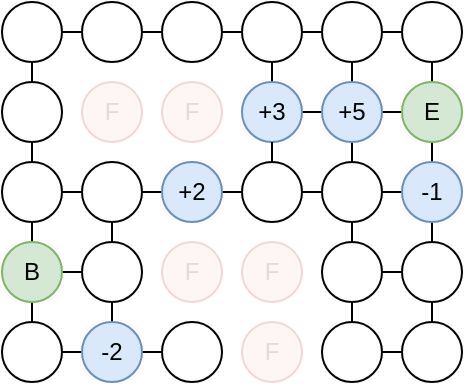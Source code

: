 <mxfile version="24.9.0">
  <diagram name="Page-1" id="T8_Pfgg00Lvm1iwahL-D">
    <mxGraphModel dx="1434" dy="761" grid="1" gridSize="10" guides="1" tooltips="1" connect="1" arrows="1" fold="1" page="1" pageScale="1" pageWidth="850" pageHeight="1100" background="none" math="0" shadow="0">
      <root>
        <mxCell id="0" />
        <mxCell id="1" parent="0" />
        <mxCell id="zwHaXnJJu50ZExK3UD_E-3" style="edgeStyle=orthogonalEdgeStyle;rounded=0;orthogonalLoop=1;jettySize=auto;html=1;exitX=1;exitY=0.5;exitDx=0;exitDy=0;entryX=0;entryY=0.5;entryDx=0;entryDy=0;endArrow=none;endFill=0;" parent="1" source="qssM28EAout3t3XQj-o4-5" target="qssM28EAout3t3XQj-o4-8" edge="1">
          <mxGeometry relative="1" as="geometry" />
        </mxCell>
        <mxCell id="qssM28EAout3t3XQj-o4-5" value="" style="ellipse;whiteSpace=wrap;html=1;aspect=fixed;labelBackgroundColor=none;rounded=0;" parent="1" vertex="1">
          <mxGeometry x="130" y="240" width="30" height="30" as="geometry" />
        </mxCell>
        <mxCell id="zwHaXnJJu50ZExK3UD_E-4" style="edgeStyle=orthogonalEdgeStyle;rounded=0;orthogonalLoop=1;jettySize=auto;html=1;exitX=1;exitY=0.5;exitDx=0;exitDy=0;entryX=0;entryY=0.5;entryDx=0;entryDy=0;endArrow=none;endFill=0;" parent="1" source="qssM28EAout3t3XQj-o4-8" target="qssM28EAout3t3XQj-o4-9" edge="1">
          <mxGeometry relative="1" as="geometry" />
        </mxCell>
        <mxCell id="qssM28EAout3t3XQj-o4-8" value="" style="ellipse;whiteSpace=wrap;html=1;aspect=fixed;labelBackgroundColor=none;rounded=0;" parent="1" vertex="1">
          <mxGeometry x="170" y="240" width="30" height="30" as="geometry" />
        </mxCell>
        <mxCell id="zwHaXnJJu50ZExK3UD_E-5" style="edgeStyle=orthogonalEdgeStyle;rounded=0;orthogonalLoop=1;jettySize=auto;html=1;exitX=1;exitY=0.5;exitDx=0;exitDy=0;entryX=0;entryY=0.5;entryDx=0;entryDy=0;endArrow=none;endFill=0;" parent="1" source="qssM28EAout3t3XQj-o4-9" target="qssM28EAout3t3XQj-o4-24" edge="1">
          <mxGeometry relative="1" as="geometry" />
        </mxCell>
        <mxCell id="qssM28EAout3t3XQj-o4-9" value="" style="ellipse;whiteSpace=wrap;html=1;aspect=fixed;labelBackgroundColor=none;rounded=0;" parent="1" vertex="1">
          <mxGeometry x="210" y="240" width="30" height="30" as="geometry" />
        </mxCell>
        <mxCell id="zwHaXnJJu50ZExK3UD_E-18" style="edgeStyle=orthogonalEdgeStyle;rounded=0;orthogonalLoop=1;jettySize=auto;html=1;exitX=0.5;exitY=0;exitDx=0;exitDy=0;entryX=0.5;entryY=1;entryDx=0;entryDy=0;endArrow=none;endFill=0;" parent="1" source="qssM28EAout3t3XQj-o4-15" target="qssM28EAout3t3XQj-o4-5" edge="1">
          <mxGeometry relative="1" as="geometry" />
        </mxCell>
        <mxCell id="zwHaXnJJu50ZExK3UD_E-19" style="edgeStyle=orthogonalEdgeStyle;rounded=0;orthogonalLoop=1;jettySize=auto;html=1;exitX=0.5;exitY=1;exitDx=0;exitDy=0;entryX=0.5;entryY=0;entryDx=0;entryDy=0;endArrow=none;endFill=0;" parent="1" source="qssM28EAout3t3XQj-o4-15" target="qssM28EAout3t3XQj-o4-17" edge="1">
          <mxGeometry relative="1" as="geometry" />
        </mxCell>
        <mxCell id="qssM28EAout3t3XQj-o4-15" value="" style="ellipse;whiteSpace=wrap;html=1;aspect=fixed;labelBackgroundColor=none;rounded=0;" parent="1" vertex="1">
          <mxGeometry x="130" y="280" width="30" height="30" as="geometry" />
        </mxCell>
        <mxCell id="zwHaXnJJu50ZExK3UD_E-20" style="edgeStyle=orthogonalEdgeStyle;rounded=0;orthogonalLoop=1;jettySize=auto;html=1;exitX=1;exitY=0.5;exitDx=0;exitDy=0;entryX=0;entryY=0.5;entryDx=0;entryDy=0;endArrow=none;endFill=0;" parent="1" source="qssM28EAout3t3XQj-o4-17" target="qssM28EAout3t3XQj-o4-20" edge="1">
          <mxGeometry relative="1" as="geometry" />
        </mxCell>
        <mxCell id="qssM28EAout3t3XQj-o4-17" value="" style="ellipse;whiteSpace=wrap;html=1;aspect=fixed;labelBackgroundColor=none;rounded=0;" parent="1" vertex="1">
          <mxGeometry x="130" y="320" width="30" height="30" as="geometry" />
        </mxCell>
        <mxCell id="qssM28EAout3t3XQj-o4-18" value="F" style="ellipse;whiteSpace=wrap;html=1;aspect=fixed;labelBackgroundColor=none;rounded=0;fillColor=#f8cecc;strokeColor=#b85450;opacity=20;fillOpacity=100;noLabel=0;editable=1;movable=1;resizable=1;rotatable=1;deletable=1;locked=0;connectable=1;treeFolding=0;textOpacity=10;" parent="1" vertex="1">
          <mxGeometry x="170" y="280" width="30" height="30" as="geometry" />
        </mxCell>
        <mxCell id="qssM28EAout3t3XQj-o4-19" value="F" style="ellipse;whiteSpace=wrap;html=1;aspect=fixed;labelBackgroundColor=none;rounded=0;fillColor=#f8cecc;strokeColor=#b85450;opacity=20;fillOpacity=100;noLabel=0;editable=1;movable=1;resizable=1;rotatable=1;deletable=1;locked=0;connectable=1;treeFolding=0;textOpacity=10;" parent="1" vertex="1">
          <mxGeometry x="210" y="280" width="30" height="30" as="geometry" />
        </mxCell>
        <mxCell id="zwHaXnJJu50ZExK3UD_E-36" style="edgeStyle=orthogonalEdgeStyle;rounded=0;orthogonalLoop=1;jettySize=auto;html=1;exitX=0.5;exitY=1;exitDx=0;exitDy=0;entryX=0.5;entryY=0;entryDx=0;entryDy=0;endArrow=none;endFill=0;" parent="1" source="qssM28EAout3t3XQj-o4-20" target="qssM28EAout3t3XQj-o4-50" edge="1">
          <mxGeometry relative="1" as="geometry" />
        </mxCell>
        <mxCell id="qssM28EAout3t3XQj-o4-20" value="" style="ellipse;whiteSpace=wrap;html=1;aspect=fixed;labelBackgroundColor=none;rounded=0;" parent="1" vertex="1">
          <mxGeometry x="170" y="320" width="30" height="30" as="geometry" />
        </mxCell>
        <mxCell id="zwHaXnJJu50ZExK3UD_E-23" style="edgeStyle=orthogonalEdgeStyle;rounded=0;orthogonalLoop=1;jettySize=auto;html=1;exitX=0;exitY=0.5;exitDx=0;exitDy=0;entryX=1;entryY=0.5;entryDx=0;entryDy=0;endArrow=none;endFill=0;" parent="1" source="qssM28EAout3t3XQj-o4-21" target="qssM28EAout3t3XQj-o4-20" edge="1">
          <mxGeometry relative="1" as="geometry" />
        </mxCell>
        <mxCell id="zwHaXnJJu50ZExK3UD_E-24" style="edgeStyle=orthogonalEdgeStyle;rounded=0;orthogonalLoop=1;jettySize=auto;html=1;exitX=1;exitY=0.5;exitDx=0;exitDy=0;entryX=0;entryY=0.5;entryDx=0;entryDy=0;endArrow=none;endFill=0;" parent="1" source="qssM28EAout3t3XQj-o4-21" target="qssM28EAout3t3XQj-o4-32" edge="1">
          <mxGeometry relative="1" as="geometry" />
        </mxCell>
        <mxCell id="qssM28EAout3t3XQj-o4-21" value="+2" style="ellipse;whiteSpace=wrap;html=1;aspect=fixed;labelBackgroundColor=none;rounded=0;fillColor=#dae8fc;strokeColor=#6c8ebf;" parent="1" vertex="1">
          <mxGeometry x="210" y="320" width="30" height="30" as="geometry" />
        </mxCell>
        <mxCell id="zwHaXnJJu50ZExK3UD_E-6" style="edgeStyle=orthogonalEdgeStyle;rounded=0;orthogonalLoop=1;jettySize=auto;html=1;exitX=1;exitY=0.5;exitDx=0;exitDy=0;entryX=0;entryY=0.5;entryDx=0;entryDy=0;endArrow=none;endFill=0;" parent="1" source="qssM28EAout3t3XQj-o4-24" target="qssM28EAout3t3XQj-o4-25" edge="1">
          <mxGeometry relative="1" as="geometry" />
        </mxCell>
        <mxCell id="qssM28EAout3t3XQj-o4-24" value="" style="ellipse;whiteSpace=wrap;html=1;aspect=fixed;labelBackgroundColor=none;rounded=0;" parent="1" vertex="1">
          <mxGeometry x="250" y="240" width="30" height="30" as="geometry" />
        </mxCell>
        <mxCell id="zwHaXnJJu50ZExK3UD_E-7" style="edgeStyle=orthogonalEdgeStyle;rounded=0;orthogonalLoop=1;jettySize=auto;html=1;exitX=1;exitY=0.5;exitDx=0;exitDy=0;entryX=0;entryY=0.5;entryDx=0;entryDy=0;endArrow=none;endFill=0;" parent="1" source="qssM28EAout3t3XQj-o4-25" target="qssM28EAout3t3XQj-o4-28" edge="1">
          <mxGeometry relative="1" as="geometry" />
        </mxCell>
        <mxCell id="qssM28EAout3t3XQj-o4-25" value="" style="ellipse;whiteSpace=wrap;html=1;aspect=fixed;labelBackgroundColor=none;rounded=0;" parent="1" vertex="1">
          <mxGeometry x="290" y="240" width="30" height="30" as="geometry" />
        </mxCell>
        <mxCell id="zwHaXnJJu50ZExK3UD_E-8" style="edgeStyle=orthogonalEdgeStyle;rounded=0;orthogonalLoop=1;jettySize=auto;html=1;exitX=0.5;exitY=1;exitDx=0;exitDy=0;entryX=0.5;entryY=0;entryDx=0;entryDy=0;endArrow=none;endFill=0;" parent="1" source="qssM28EAout3t3XQj-o4-28" target="qssM28EAout3t3XQj-o4-34" edge="1">
          <mxGeometry relative="1" as="geometry" />
        </mxCell>
        <mxCell id="qssM28EAout3t3XQj-o4-28" value="" style="ellipse;whiteSpace=wrap;html=1;aspect=fixed;labelBackgroundColor=none;rounded=0;" parent="1" vertex="1">
          <mxGeometry x="330" y="240" width="30" height="30" as="geometry" />
        </mxCell>
        <mxCell id="zwHaXnJJu50ZExK3UD_E-10" style="edgeStyle=orthogonalEdgeStyle;rounded=0;orthogonalLoop=1;jettySize=auto;html=1;exitX=0.5;exitY=0;exitDx=0;exitDy=0;entryX=0.5;entryY=1;entryDx=0;entryDy=0;endArrow=none;endFill=0;" parent="1" source="qssM28EAout3t3XQj-o4-30" target="qssM28EAout3t3XQj-o4-24" edge="1">
          <mxGeometry relative="1" as="geometry" />
        </mxCell>
        <mxCell id="zwHaXnJJu50ZExK3UD_E-11" style="edgeStyle=orthogonalEdgeStyle;rounded=0;orthogonalLoop=1;jettySize=auto;html=1;exitX=1;exitY=0.5;exitDx=0;exitDy=0;entryX=0;entryY=0.5;entryDx=0;entryDy=0;endArrow=none;endFill=0;" parent="1" source="qssM28EAout3t3XQj-o4-30" target="qssM28EAout3t3XQj-o4-31" edge="1">
          <mxGeometry relative="1" as="geometry" />
        </mxCell>
        <mxCell id="qssM28EAout3t3XQj-o4-30" value="+3" style="ellipse;whiteSpace=wrap;html=1;aspect=fixed;labelBackgroundColor=none;rounded=0;fillColor=#dae8fc;strokeColor=#6c8ebf;" parent="1" vertex="1">
          <mxGeometry x="250" y="280" width="30" height="30" as="geometry" />
        </mxCell>
        <mxCell id="zwHaXnJJu50ZExK3UD_E-9" style="edgeStyle=orthogonalEdgeStyle;rounded=0;orthogonalLoop=1;jettySize=auto;html=1;exitX=0.5;exitY=0;exitDx=0;exitDy=0;entryX=0.5;entryY=1;entryDx=0;entryDy=0;endArrow=none;endFill=0;" parent="1" source="qssM28EAout3t3XQj-o4-31" target="qssM28EAout3t3XQj-o4-25" edge="1">
          <mxGeometry relative="1" as="geometry" />
        </mxCell>
        <mxCell id="zwHaXnJJu50ZExK3UD_E-12" style="edgeStyle=orthogonalEdgeStyle;rounded=0;orthogonalLoop=1;jettySize=auto;html=1;exitX=1;exitY=0.5;exitDx=0;exitDy=0;entryX=0;entryY=0.5;entryDx=0;entryDy=0;endArrow=none;endFill=0;" parent="1" source="qssM28EAout3t3XQj-o4-31" target="qssM28EAout3t3XQj-o4-34" edge="1">
          <mxGeometry relative="1" as="geometry" />
        </mxCell>
        <mxCell id="zwHaXnJJu50ZExK3UD_E-26" style="edgeStyle=orthogonalEdgeStyle;rounded=0;orthogonalLoop=1;jettySize=auto;html=1;exitX=0.5;exitY=1;exitDx=0;exitDy=0;entryX=0.5;entryY=0;entryDx=0;entryDy=0;endArrow=none;endFill=0;" parent="1" source="qssM28EAout3t3XQj-o4-31" target="qssM28EAout3t3XQj-o4-33" edge="1">
          <mxGeometry relative="1" as="geometry" />
        </mxCell>
        <mxCell id="qssM28EAout3t3XQj-o4-31" value="+5" style="ellipse;whiteSpace=wrap;html=1;aspect=fixed;labelBackgroundColor=none;rounded=0;fillColor=#dae8fc;strokeColor=#6c8ebf;" parent="1" vertex="1">
          <mxGeometry x="290" y="280" width="30" height="30" as="geometry" />
        </mxCell>
        <mxCell id="zwHaXnJJu50ZExK3UD_E-25" style="edgeStyle=orthogonalEdgeStyle;rounded=0;orthogonalLoop=1;jettySize=auto;html=1;exitX=0.5;exitY=0;exitDx=0;exitDy=0;entryX=0.5;entryY=1;entryDx=0;entryDy=0;endArrow=none;endFill=0;" parent="1" source="qssM28EAout3t3XQj-o4-32" target="qssM28EAout3t3XQj-o4-30" edge="1">
          <mxGeometry relative="1" as="geometry" />
        </mxCell>
        <mxCell id="qssM28EAout3t3XQj-o4-32" value="" style="ellipse;whiteSpace=wrap;html=1;aspect=fixed;labelBackgroundColor=none;rounded=0;" parent="1" vertex="1">
          <mxGeometry x="250" y="320" width="30" height="30" as="geometry" />
        </mxCell>
        <mxCell id="zwHaXnJJu50ZExK3UD_E-27" style="edgeStyle=orthogonalEdgeStyle;rounded=0;orthogonalLoop=1;jettySize=auto;html=1;exitX=0;exitY=0.5;exitDx=0;exitDy=0;entryX=1;entryY=0.5;entryDx=0;entryDy=0;endArrow=none;endFill=0;" parent="1" source="qssM28EAout3t3XQj-o4-33" target="qssM28EAout3t3XQj-o4-32" edge="1">
          <mxGeometry relative="1" as="geometry" />
        </mxCell>
        <mxCell id="zwHaXnJJu50ZExK3UD_E-28" style="edgeStyle=orthogonalEdgeStyle;rounded=0;orthogonalLoop=1;jettySize=auto;html=1;exitX=1;exitY=0.5;exitDx=0;exitDy=0;entryX=0;entryY=0.5;entryDx=0;entryDy=0;endArrow=none;endFill=0;" parent="1" source="qssM28EAout3t3XQj-o4-33" target="qssM28EAout3t3XQj-o4-36" edge="1">
          <mxGeometry relative="1" as="geometry" />
        </mxCell>
        <mxCell id="qssM28EAout3t3XQj-o4-33" value="" style="ellipse;whiteSpace=wrap;html=1;aspect=fixed;labelBackgroundColor=none;rounded=0;" parent="1" vertex="1">
          <mxGeometry x="290" y="320" width="30" height="30" as="geometry" />
        </mxCell>
        <mxCell id="KW0lhoeMPLgfjv_lAW3Y-2" style="edgeStyle=orthogonalEdgeStyle;rounded=0;orthogonalLoop=1;jettySize=auto;html=1;exitX=0.5;exitY=1;exitDx=0;exitDy=0;entryX=0.5;entryY=0;entryDx=0;entryDy=0;endArrow=none;endFill=0;" parent="1" source="qssM28EAout3t3XQj-o4-34" target="qssM28EAout3t3XQj-o4-36" edge="1">
          <mxGeometry relative="1" as="geometry" />
        </mxCell>
        <mxCell id="qssM28EAout3t3XQj-o4-34" value="E" style="ellipse;whiteSpace=wrap;html=1;aspect=fixed;labelBackgroundColor=none;rounded=0;fillColor=#d5e8d4;strokeColor=#82b366;" parent="1" vertex="1">
          <mxGeometry x="330" y="280" width="30" height="30" as="geometry" />
        </mxCell>
        <mxCell id="zwHaXnJJu50ZExK3UD_E-29" style="edgeStyle=orthogonalEdgeStyle;rounded=0;orthogonalLoop=1;jettySize=auto;html=1;exitX=0.5;exitY=1;exitDx=0;exitDy=0;entryX=0.5;entryY=0;entryDx=0;entryDy=0;endArrow=none;endFill=0;" parent="1" source="qssM28EAout3t3XQj-o4-36" target="qssM28EAout3t3XQj-o4-74" edge="1">
          <mxGeometry relative="1" as="geometry" />
        </mxCell>
        <mxCell id="qssM28EAout3t3XQj-o4-36" value="-1" style="ellipse;whiteSpace=wrap;html=1;aspect=fixed;labelBackgroundColor=none;rounded=0;fillColor=#dae8fc;strokeColor=#6c8ebf;" parent="1" vertex="1">
          <mxGeometry x="330" y="320" width="30" height="30" as="geometry" />
        </mxCell>
        <mxCell id="zwHaXnJJu50ZExK3UD_E-38" style="edgeStyle=orthogonalEdgeStyle;rounded=0;orthogonalLoop=1;jettySize=auto;html=1;exitX=1;exitY=0.5;exitDx=0;exitDy=0;entryX=0;entryY=0.5;entryDx=0;entryDy=0;endArrow=none;endFill=0;" parent="1" source="qssM28EAout3t3XQj-o4-47" target="qssM28EAout3t3XQj-o4-50" edge="1">
          <mxGeometry relative="1" as="geometry" />
        </mxCell>
        <mxCell id="zwHaXnJJu50ZExK3UD_E-39" style="edgeStyle=orthogonalEdgeStyle;rounded=0;orthogonalLoop=1;jettySize=auto;html=1;exitX=0.5;exitY=0;exitDx=0;exitDy=0;entryX=0.5;entryY=1;entryDx=0;entryDy=0;endArrow=none;endFill=0;" parent="1" source="qssM28EAout3t3XQj-o4-47" target="qssM28EAout3t3XQj-o4-17" edge="1">
          <mxGeometry relative="1" as="geometry" />
        </mxCell>
        <mxCell id="zwHaXnJJu50ZExK3UD_E-40" style="edgeStyle=orthogonalEdgeStyle;rounded=0;orthogonalLoop=1;jettySize=auto;html=1;exitX=0.5;exitY=1;exitDx=0;exitDy=0;entryX=0.5;entryY=0;entryDx=0;entryDy=0;endArrow=none;endFill=0;" parent="1" source="qssM28EAout3t3XQj-o4-47" target="qssM28EAout3t3XQj-o4-49" edge="1">
          <mxGeometry relative="1" as="geometry" />
        </mxCell>
        <mxCell id="qssM28EAout3t3XQj-o4-47" value="B" style="ellipse;whiteSpace=wrap;html=1;aspect=fixed;labelBackgroundColor=none;rounded=0;fillColor=#d5e8d4;strokeColor=#82b366;" parent="1" vertex="1">
          <mxGeometry x="130" y="360" width="30" height="30" as="geometry" />
        </mxCell>
        <mxCell id="zwHaXnJJu50ZExK3UD_E-42" style="edgeStyle=orthogonalEdgeStyle;rounded=0;orthogonalLoop=1;jettySize=auto;html=1;exitX=1;exitY=0.5;exitDx=0;exitDy=0;entryX=0;entryY=0.5;entryDx=0;entryDy=0;endArrow=none;endFill=0;" parent="1" source="qssM28EAout3t3XQj-o4-49" target="qssM28EAout3t3XQj-o4-52" edge="1">
          <mxGeometry relative="1" as="geometry" />
        </mxCell>
        <mxCell id="qssM28EAout3t3XQj-o4-49" value="" style="ellipse;whiteSpace=wrap;html=1;aspect=fixed;labelBackgroundColor=none;rounded=0;" parent="1" vertex="1">
          <mxGeometry x="130" y="400" width="30" height="30" as="geometry" />
        </mxCell>
        <mxCell id="zwHaXnJJu50ZExK3UD_E-41" style="edgeStyle=orthogonalEdgeStyle;rounded=0;orthogonalLoop=1;jettySize=auto;html=1;exitX=0.5;exitY=1;exitDx=0;exitDy=0;entryX=0.5;entryY=0;entryDx=0;entryDy=0;endArrow=none;endFill=0;" parent="1" source="qssM28EAout3t3XQj-o4-50" target="qssM28EAout3t3XQj-o4-52" edge="1">
          <mxGeometry relative="1" as="geometry" />
        </mxCell>
        <mxCell id="qssM28EAout3t3XQj-o4-50" value="" style="ellipse;whiteSpace=wrap;html=1;aspect=fixed;labelBackgroundColor=none;rounded=0;" parent="1" vertex="1">
          <mxGeometry x="170" y="360" width="30" height="30" as="geometry" />
        </mxCell>
        <mxCell id="5ESL9h65KhCelp-KkPGT-2" style="edgeStyle=orthogonalEdgeStyle;rounded=0;orthogonalLoop=1;jettySize=auto;html=1;exitX=1;exitY=0.5;exitDx=0;exitDy=0;entryX=0;entryY=0.5;entryDx=0;entryDy=0;endArrow=none;endFill=0;" parent="1" source="qssM28EAout3t3XQj-o4-52" target="qssM28EAout3t3XQj-o4-69" edge="1">
          <mxGeometry relative="1" as="geometry" />
        </mxCell>
        <mxCell id="qssM28EAout3t3XQj-o4-52" value="-2" style="ellipse;whiteSpace=wrap;html=1;aspect=fixed;labelBackgroundColor=none;rounded=0;fillColor=#dae8fc;strokeColor=#6c8ebf;" parent="1" vertex="1">
          <mxGeometry x="170" y="400" width="30" height="30" as="geometry" />
        </mxCell>
        <mxCell id="qssM28EAout3t3XQj-o4-67" value="F" style="ellipse;whiteSpace=wrap;html=1;aspect=fixed;labelBackgroundColor=none;rounded=0;fillColor=#f8cecc;strokeColor=#b85450;opacity=20;fillOpacity=100;noLabel=0;editable=1;movable=1;resizable=1;rotatable=1;deletable=1;locked=0;connectable=1;treeFolding=0;textOpacity=10;" parent="1" vertex="1">
          <mxGeometry x="210" y="360" width="30" height="30" as="geometry" />
        </mxCell>
        <mxCell id="qssM28EAout3t3XQj-o4-69" value="" style="ellipse;whiteSpace=wrap;html=1;aspect=fixed;labelBackgroundColor=none;rounded=0;" parent="1" vertex="1">
          <mxGeometry x="210" y="400" width="30" height="30" as="geometry" />
        </mxCell>
        <mxCell id="qssM28EAout3t3XQj-o4-70" value="F" style="ellipse;whiteSpace=wrap;html=1;aspect=fixed;labelBackgroundColor=none;rounded=0;fillColor=#f8cecc;strokeColor=#b85450;opacity=20;fillOpacity=100;noLabel=0;editable=1;movable=1;resizable=1;rotatable=1;deletable=1;locked=0;connectable=1;treeFolding=0;textOpacity=10;" parent="1" vertex="1">
          <mxGeometry x="250" y="360" width="30" height="30" as="geometry" />
        </mxCell>
        <mxCell id="zwHaXnJJu50ZExK3UD_E-31" style="edgeStyle=orthogonalEdgeStyle;rounded=0;orthogonalLoop=1;jettySize=auto;html=1;exitX=0.5;exitY=0;exitDx=0;exitDy=0;entryX=0.5;entryY=1;entryDx=0;entryDy=0;endArrow=none;endFill=0;" parent="1" source="qssM28EAout3t3XQj-o4-71" target="qssM28EAout3t3XQj-o4-33" edge="1">
          <mxGeometry relative="1" as="geometry" />
        </mxCell>
        <mxCell id="qssM28EAout3t3XQj-o4-71" value="" style="ellipse;whiteSpace=wrap;html=1;aspect=fixed;labelBackgroundColor=none;rounded=0;" parent="1" vertex="1">
          <mxGeometry x="290" y="360" width="30" height="30" as="geometry" />
        </mxCell>
        <mxCell id="qssM28EAout3t3XQj-o4-72" value="F" style="ellipse;whiteSpace=wrap;html=1;aspect=fixed;labelBackgroundColor=none;rounded=0;fillColor=#f8cecc;strokeColor=#b85450;opacity=20;fillOpacity=100;noLabel=0;editable=1;movable=1;resizable=1;rotatable=1;deletable=1;locked=0;connectable=1;treeFolding=0;textOpacity=10;" parent="1" vertex="1">
          <mxGeometry x="250" y="400" width="30" height="30" as="geometry" />
        </mxCell>
        <mxCell id="5ESL9h65KhCelp-KkPGT-5" style="edgeStyle=orthogonalEdgeStyle;rounded=0;orthogonalLoop=1;jettySize=auto;html=1;exitX=0.5;exitY=0;exitDx=0;exitDy=0;entryX=0.5;entryY=1;entryDx=0;entryDy=0;endArrow=none;endFill=0;" parent="1" source="qssM28EAout3t3XQj-o4-73" target="qssM28EAout3t3XQj-o4-71" edge="1">
          <mxGeometry relative="1" as="geometry" />
        </mxCell>
        <mxCell id="KW0lhoeMPLgfjv_lAW3Y-1" style="edgeStyle=orthogonalEdgeStyle;rounded=0;orthogonalLoop=1;jettySize=auto;html=1;exitX=1;exitY=0.5;exitDx=0;exitDy=0;entryX=0;entryY=0.5;entryDx=0;entryDy=0;endArrow=none;endFill=0;" parent="1" source="qssM28EAout3t3XQj-o4-73" target="qssM28EAout3t3XQj-o4-76" edge="1">
          <mxGeometry relative="1" as="geometry" />
        </mxCell>
        <mxCell id="qssM28EAout3t3XQj-o4-73" value="" style="ellipse;whiteSpace=wrap;html=1;aspect=fixed;labelBackgroundColor=none;rounded=0;" parent="1" vertex="1">
          <mxGeometry x="290" y="400" width="30" height="30" as="geometry" />
        </mxCell>
        <mxCell id="zwHaXnJJu50ZExK3UD_E-30" style="edgeStyle=orthogonalEdgeStyle;rounded=0;orthogonalLoop=1;jettySize=auto;html=1;exitX=0;exitY=0.5;exitDx=0;exitDy=0;entryX=1;entryY=0.5;entryDx=0;entryDy=0;endArrow=none;endFill=0;" parent="1" source="qssM28EAout3t3XQj-o4-74" target="qssM28EAout3t3XQj-o4-71" edge="1">
          <mxGeometry relative="1" as="geometry" />
        </mxCell>
        <mxCell id="qssM28EAout3t3XQj-o4-74" value="" style="ellipse;whiteSpace=wrap;html=1;aspect=fixed;labelBackgroundColor=none;rounded=0;" parent="1" vertex="1">
          <mxGeometry x="330" y="360" width="30" height="30" as="geometry" />
        </mxCell>
        <mxCell id="5ESL9h65KhCelp-KkPGT-7" style="edgeStyle=orthogonalEdgeStyle;rounded=0;orthogonalLoop=1;jettySize=auto;html=1;exitX=0.5;exitY=0;exitDx=0;exitDy=0;entryX=0.5;entryY=1;entryDx=0;entryDy=0;endArrow=none;endFill=0;" parent="1" source="qssM28EAout3t3XQj-o4-76" target="qssM28EAout3t3XQj-o4-74" edge="1">
          <mxGeometry relative="1" as="geometry" />
        </mxCell>
        <mxCell id="qssM28EAout3t3XQj-o4-76" value="" style="ellipse;whiteSpace=wrap;html=1;aspect=fixed;labelBackgroundColor=none;rounded=0;" parent="1" vertex="1">
          <mxGeometry x="330" y="400" width="30" height="30" as="geometry" />
        </mxCell>
      </root>
    </mxGraphModel>
  </diagram>
</mxfile>
